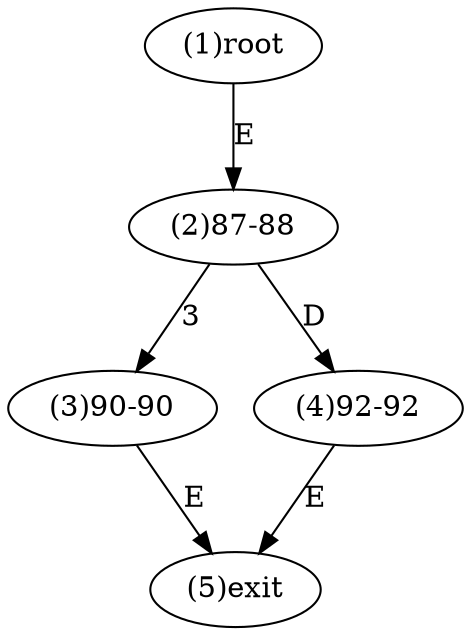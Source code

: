 digraph "" { 
1[ label="(1)root"];
2[ label="(2)87-88"];
3[ label="(3)90-90"];
4[ label="(4)92-92"];
5[ label="(5)exit"];
1->2[ label="E"];
2->3[ label="3"];
2->4[ label="D"];
3->5[ label="E"];
4->5[ label="E"];
}